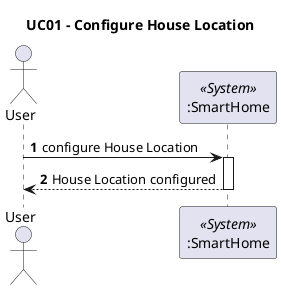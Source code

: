 @startuml

title UC01 - Configure House Location

actor User
autonumber
participant ":SmartHome" as smartHome <<System>>

User ->smartHome: configure House Location
activate smartHome
User <-- smartHome: House Location configured
deactivate smartHome

@enduml